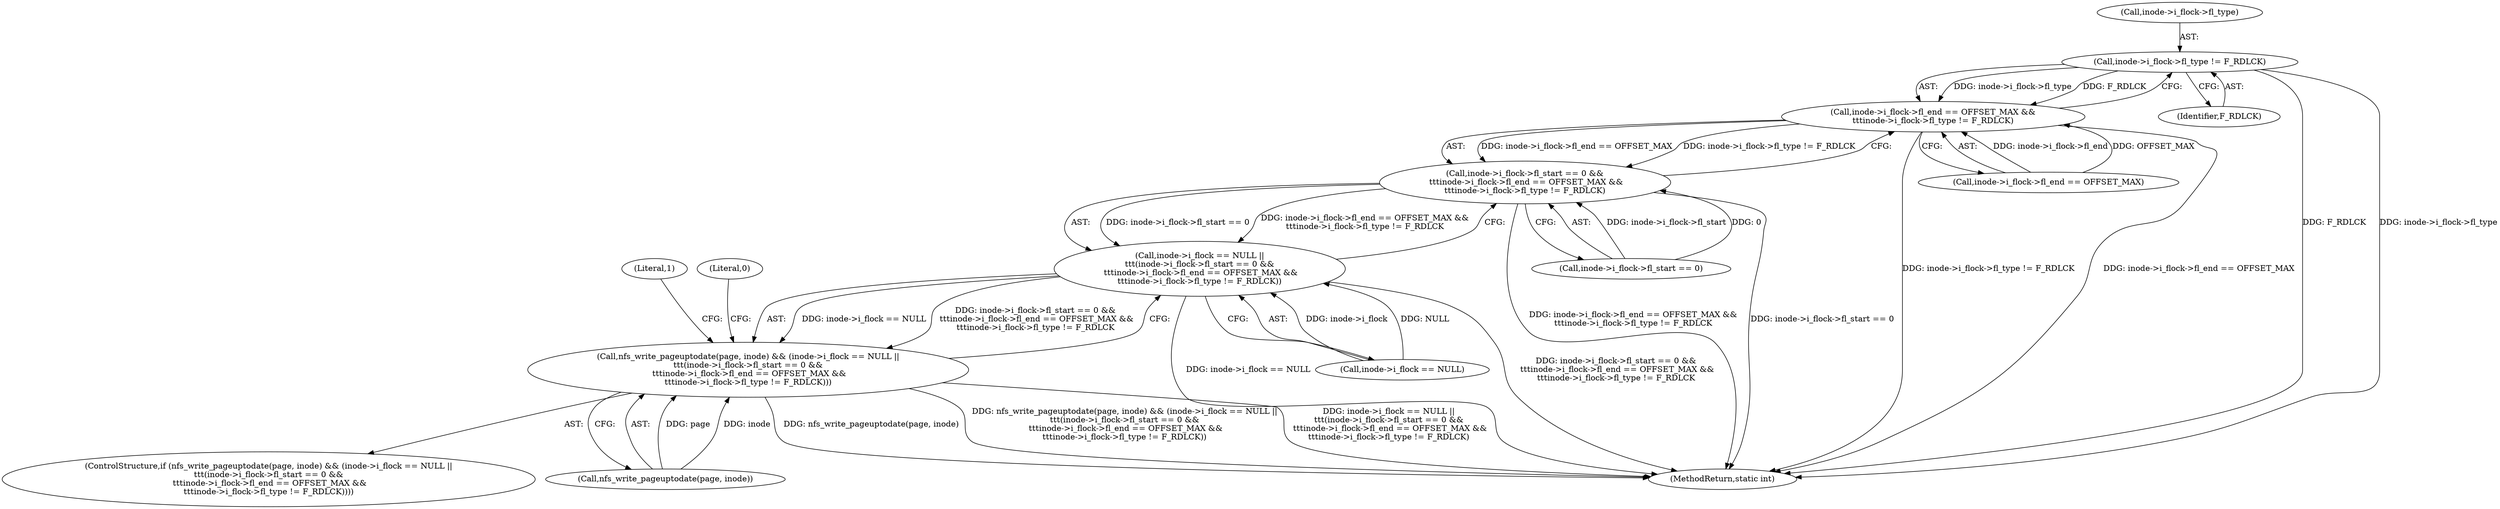 digraph "1_linux_263b4509ec4d47e0da3e753f85a39ea12d1eff24@API" {
"1000146" [label="(Call,inode->i_flock->fl_type != F_RDLCK)"];
"1000138" [label="(Call,inode->i_flock->fl_end == OFFSET_MAX &&\n\t\t\tinode->i_flock->fl_type != F_RDLCK)"];
"1000130" [label="(Call,inode->i_flock->fl_start == 0 &&\n \t\t\tinode->i_flock->fl_end == OFFSET_MAX &&\n\t\t\tinode->i_flock->fl_type != F_RDLCK)"];
"1000124" [label="(Call,inode->i_flock == NULL ||\n\t\t\t(inode->i_flock->fl_start == 0 &&\n \t\t\tinode->i_flock->fl_end == OFFSET_MAX &&\n\t\t\tinode->i_flock->fl_type != F_RDLCK))"];
"1000120" [label="(Call,nfs_write_pageuptodate(page, inode) && (inode->i_flock == NULL ||\n\t\t\t(inode->i_flock->fl_start == 0 &&\n \t\t\tinode->i_flock->fl_end == OFFSET_MAX &&\n\t\t\tinode->i_flock->fl_type != F_RDLCK)))"];
"1000130" [label="(Call,inode->i_flock->fl_start == 0 &&\n \t\t\tinode->i_flock->fl_end == OFFSET_MAX &&\n\t\t\tinode->i_flock->fl_type != F_RDLCK)"];
"1000152" [label="(Identifier,F_RDLCK)"];
"1000124" [label="(Call,inode->i_flock == NULL ||\n\t\t\t(inode->i_flock->fl_start == 0 &&\n \t\t\tinode->i_flock->fl_end == OFFSET_MAX &&\n\t\t\tinode->i_flock->fl_type != F_RDLCK))"];
"1000125" [label="(Call,inode->i_flock == NULL)"];
"1000154" [label="(Literal,1)"];
"1000119" [label="(ControlStructure,if (nfs_write_pageuptodate(page, inode) && (inode->i_flock == NULL ||\n\t\t\t(inode->i_flock->fl_start == 0 &&\n \t\t\tinode->i_flock->fl_end == OFFSET_MAX &&\n\t\t\tinode->i_flock->fl_type != F_RDLCK))))"];
"1000156" [label="(Literal,0)"];
"1000146" [label="(Call,inode->i_flock->fl_type != F_RDLCK)"];
"1000147" [label="(Call,inode->i_flock->fl_type)"];
"1000120" [label="(Call,nfs_write_pageuptodate(page, inode) && (inode->i_flock == NULL ||\n\t\t\t(inode->i_flock->fl_start == 0 &&\n \t\t\tinode->i_flock->fl_end == OFFSET_MAX &&\n\t\t\tinode->i_flock->fl_type != F_RDLCK)))"];
"1000121" [label="(Call,nfs_write_pageuptodate(page, inode))"];
"1000131" [label="(Call,inode->i_flock->fl_start == 0)"];
"1000139" [label="(Call,inode->i_flock->fl_end == OFFSET_MAX)"];
"1000138" [label="(Call,inode->i_flock->fl_end == OFFSET_MAX &&\n\t\t\tinode->i_flock->fl_type != F_RDLCK)"];
"1000157" [label="(MethodReturn,static int)"];
"1000146" -> "1000138"  [label="AST: "];
"1000146" -> "1000152"  [label="CFG: "];
"1000147" -> "1000146"  [label="AST: "];
"1000152" -> "1000146"  [label="AST: "];
"1000138" -> "1000146"  [label="CFG: "];
"1000146" -> "1000157"  [label="DDG: F_RDLCK"];
"1000146" -> "1000157"  [label="DDG: inode->i_flock->fl_type"];
"1000146" -> "1000138"  [label="DDG: inode->i_flock->fl_type"];
"1000146" -> "1000138"  [label="DDG: F_RDLCK"];
"1000138" -> "1000130"  [label="AST: "];
"1000138" -> "1000139"  [label="CFG: "];
"1000139" -> "1000138"  [label="AST: "];
"1000130" -> "1000138"  [label="CFG: "];
"1000138" -> "1000157"  [label="DDG: inode->i_flock->fl_type != F_RDLCK"];
"1000138" -> "1000157"  [label="DDG: inode->i_flock->fl_end == OFFSET_MAX"];
"1000138" -> "1000130"  [label="DDG: inode->i_flock->fl_end == OFFSET_MAX"];
"1000138" -> "1000130"  [label="DDG: inode->i_flock->fl_type != F_RDLCK"];
"1000139" -> "1000138"  [label="DDG: inode->i_flock->fl_end"];
"1000139" -> "1000138"  [label="DDG: OFFSET_MAX"];
"1000130" -> "1000124"  [label="AST: "];
"1000130" -> "1000131"  [label="CFG: "];
"1000131" -> "1000130"  [label="AST: "];
"1000124" -> "1000130"  [label="CFG: "];
"1000130" -> "1000157"  [label="DDG: inode->i_flock->fl_end == OFFSET_MAX &&\n\t\t\tinode->i_flock->fl_type != F_RDLCK"];
"1000130" -> "1000157"  [label="DDG: inode->i_flock->fl_start == 0"];
"1000130" -> "1000124"  [label="DDG: inode->i_flock->fl_start == 0"];
"1000130" -> "1000124"  [label="DDG: inode->i_flock->fl_end == OFFSET_MAX &&\n\t\t\tinode->i_flock->fl_type != F_RDLCK"];
"1000131" -> "1000130"  [label="DDG: inode->i_flock->fl_start"];
"1000131" -> "1000130"  [label="DDG: 0"];
"1000124" -> "1000120"  [label="AST: "];
"1000124" -> "1000125"  [label="CFG: "];
"1000125" -> "1000124"  [label="AST: "];
"1000120" -> "1000124"  [label="CFG: "];
"1000124" -> "1000157"  [label="DDG: inode->i_flock == NULL"];
"1000124" -> "1000157"  [label="DDG: inode->i_flock->fl_start == 0 &&\n \t\t\tinode->i_flock->fl_end == OFFSET_MAX &&\n\t\t\tinode->i_flock->fl_type != F_RDLCK"];
"1000124" -> "1000120"  [label="DDG: inode->i_flock == NULL"];
"1000124" -> "1000120"  [label="DDG: inode->i_flock->fl_start == 0 &&\n \t\t\tinode->i_flock->fl_end == OFFSET_MAX &&\n\t\t\tinode->i_flock->fl_type != F_RDLCK"];
"1000125" -> "1000124"  [label="DDG: inode->i_flock"];
"1000125" -> "1000124"  [label="DDG: NULL"];
"1000120" -> "1000119"  [label="AST: "];
"1000120" -> "1000121"  [label="CFG: "];
"1000121" -> "1000120"  [label="AST: "];
"1000154" -> "1000120"  [label="CFG: "];
"1000156" -> "1000120"  [label="CFG: "];
"1000120" -> "1000157"  [label="DDG: nfs_write_pageuptodate(page, inode)"];
"1000120" -> "1000157"  [label="DDG: nfs_write_pageuptodate(page, inode) && (inode->i_flock == NULL ||\n\t\t\t(inode->i_flock->fl_start == 0 &&\n \t\t\tinode->i_flock->fl_end == OFFSET_MAX &&\n\t\t\tinode->i_flock->fl_type != F_RDLCK))"];
"1000120" -> "1000157"  [label="DDG: inode->i_flock == NULL ||\n\t\t\t(inode->i_flock->fl_start == 0 &&\n \t\t\tinode->i_flock->fl_end == OFFSET_MAX &&\n\t\t\tinode->i_flock->fl_type != F_RDLCK)"];
"1000121" -> "1000120"  [label="DDG: page"];
"1000121" -> "1000120"  [label="DDG: inode"];
}
